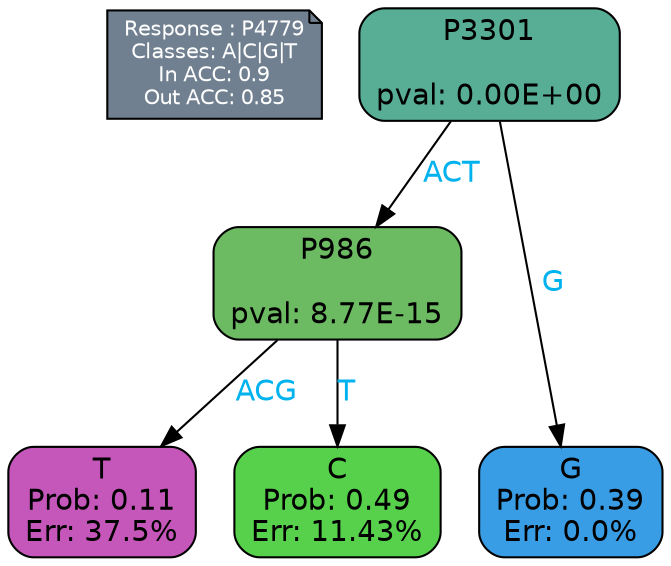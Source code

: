 digraph Tree {
node [shape=box, style="filled, rounded", color="black", fontname=helvetica] ;
graph [ranksep=equally, splines=polylines, bgcolor=transparent, dpi=600] ;
edge [fontname=helvetica] ;
LEGEND [label="Response : P4779
Classes: A|C|G|T
In ACC: 0.9
Out ACC: 0.85
",shape=note,align=left,style=filled,fillcolor="slategray",fontcolor="white",fontsize=10];1 [label="P3301

pval: 0.00E+00", fillcolor="#57ae95"] ;
2 [label="P986

pval: 8.77E-15", fillcolor="#6cba61"] ;
3 [label="T
Prob: 0.11
Err: 37.5%", fillcolor="#c657ba"] ;
4 [label="C
Prob: 0.49
Err: 11.43%", fillcolor="#57d14c"] ;
5 [label="G
Prob: 0.39
Err: 0.0%", fillcolor="#399de5"] ;
1 -> 2 [label="ACT",fontcolor=deepskyblue2] ;
1 -> 5 [label="G",fontcolor=deepskyblue2] ;
2 -> 3 [label="ACG",fontcolor=deepskyblue2] ;
2 -> 4 [label="T",fontcolor=deepskyblue2] ;
{rank = same; 3;4;5;}{rank = same; LEGEND;1;}}